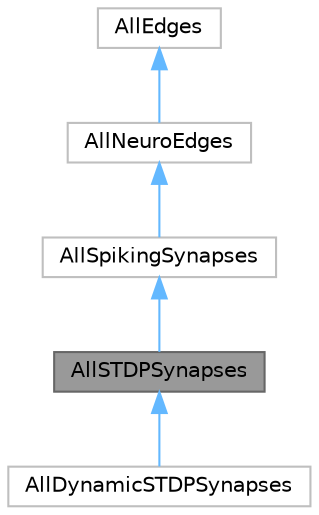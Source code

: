 digraph "AllSTDPSynapses"
{
 // LATEX_PDF_SIZE
  bgcolor="transparent";
  edge [fontname=Helvetica,fontsize=10,labelfontname=Helvetica,labelfontsize=10];
  node [fontname=Helvetica,fontsize=10,shape=box,height=0.2,width=0.4];
  Node1 [id="Node000001",label="AllSTDPSynapses",height=0.2,width=0.4,color="gray40", fillcolor="grey60", style="filled", fontcolor="black",tooltip=" "];
  Node2 -> Node1 [id="edge1_Node000001_Node000002",dir="back",color="steelblue1",style="solid",tooltip=" "];
  Node2 [id="Node000002",label="AllSpikingSynapses",height=0.2,width=0.4,color="grey75", fillcolor="white", style="filled",URL="$class_all_spiking_synapses.html",tooltip=" "];
  Node3 -> Node2 [id="edge2_Node000002_Node000003",dir="back",color="steelblue1",style="solid",tooltip=" "];
  Node3 [id="Node000003",label="AllNeuroEdges",height=0.2,width=0.4,color="grey75", fillcolor="white", style="filled",URL="$class_all_neuro_edges.html",tooltip=" "];
  Node4 -> Node3 [id="edge3_Node000003_Node000004",dir="back",color="steelblue1",style="solid",tooltip=" "];
  Node4 [id="Node000004",label="AllEdges",height=0.2,width=0.4,color="grey75", fillcolor="white", style="filled",URL="$class_all_edges.html",tooltip=" "];
  Node1 -> Node5 [id="edge4_Node000001_Node000005",dir="back",color="steelblue1",style="solid",tooltip=" "];
  Node5 [id="Node000005",label="AllDynamicSTDPSynapses",height=0.2,width=0.4,color="grey75", fillcolor="white", style="filled",URL="$class_all_dynamic_s_t_d_p_synapses.html",tooltip=" "];
}
